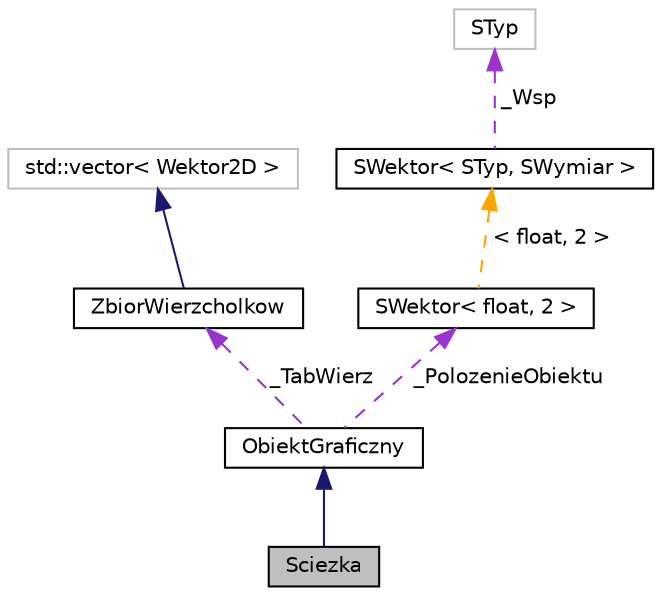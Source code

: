 digraph "Sciezka"
{
  edge [fontname="Helvetica",fontsize="10",labelfontname="Helvetica",labelfontsize="10"];
  node [fontname="Helvetica",fontsize="10",shape=record];
  Node1 [label="Sciezka",height=0.2,width=0.4,color="black", fillcolor="grey75", style="filled", fontcolor="black"];
  Node2 -> Node1 [dir="back",color="midnightblue",fontsize="10",style="solid",fontname="Helvetica"];
  Node2 [label="ObiektGraficzny",height=0.2,width=0.4,color="black", fillcolor="white", style="filled",URL="$classObiektGraficzny.html",tooltip="Modeluje obiekt, który ma swoją reprezentację graficzną "];
  Node3 -> Node2 [dir="back",color="darkorchid3",fontsize="10",style="dashed",label=" _TabWierz" ,fontname="Helvetica"];
  Node3 [label="ZbiorWierzcholkow",height=0.2,width=0.4,color="black", fillcolor="white", style="filled",URL="$classZbiorWierzcholkow.html",tooltip="Modeluje kontener do którego są wrzucane wierzchołki obiektów. "];
  Node4 -> Node3 [dir="back",color="midnightblue",fontsize="10",style="solid",fontname="Helvetica"];
  Node4 [label="std::vector\< Wektor2D \>",height=0.2,width=0.4,color="grey75", fillcolor="white", style="filled"];
  Node5 -> Node2 [dir="back",color="darkorchid3",fontsize="10",style="dashed",label=" _PolozenieObiektu" ,fontname="Helvetica"];
  Node5 [label="SWektor\< float, 2 \>",height=0.2,width=0.4,color="black", fillcolor="white", style="filled",URL="$classSWektor.html"];
  Node6 -> Node5 [dir="back",color="orange",fontsize="10",style="dashed",label=" \< float, 2 \>" ,fontname="Helvetica"];
  Node6 [label="SWektor\< STyp, SWymiar \>",height=0.2,width=0.4,color="black", fillcolor="white", style="filled",URL="$classSWektor.html",tooltip="Szablon klasy wektor parametryzowanej wymiarem i typem współrzędnych. "];
  Node7 -> Node6 [dir="back",color="darkorchid3",fontsize="10",style="dashed",label=" _Wsp" ,fontname="Helvetica"];
  Node7 [label="STyp",height=0.2,width=0.4,color="grey75", fillcolor="white", style="filled"];
}
